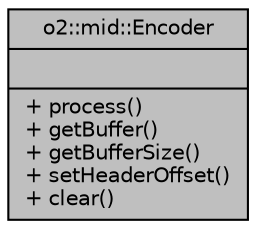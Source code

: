 digraph "o2::mid::Encoder"
{
 // INTERACTIVE_SVG=YES
  bgcolor="transparent";
  edge [fontname="Helvetica",fontsize="10",labelfontname="Helvetica",labelfontsize="10"];
  node [fontname="Helvetica",fontsize="10",shape=record];
  Node1 [label="{o2::mid::Encoder\n||+ process()\l+ getBuffer()\l+ getBufferSize()\l+ setHeaderOffset()\l+ clear()\l}",height=0.2,width=0.4,color="black", fillcolor="grey75", style="filled", fontcolor="black"];
}
